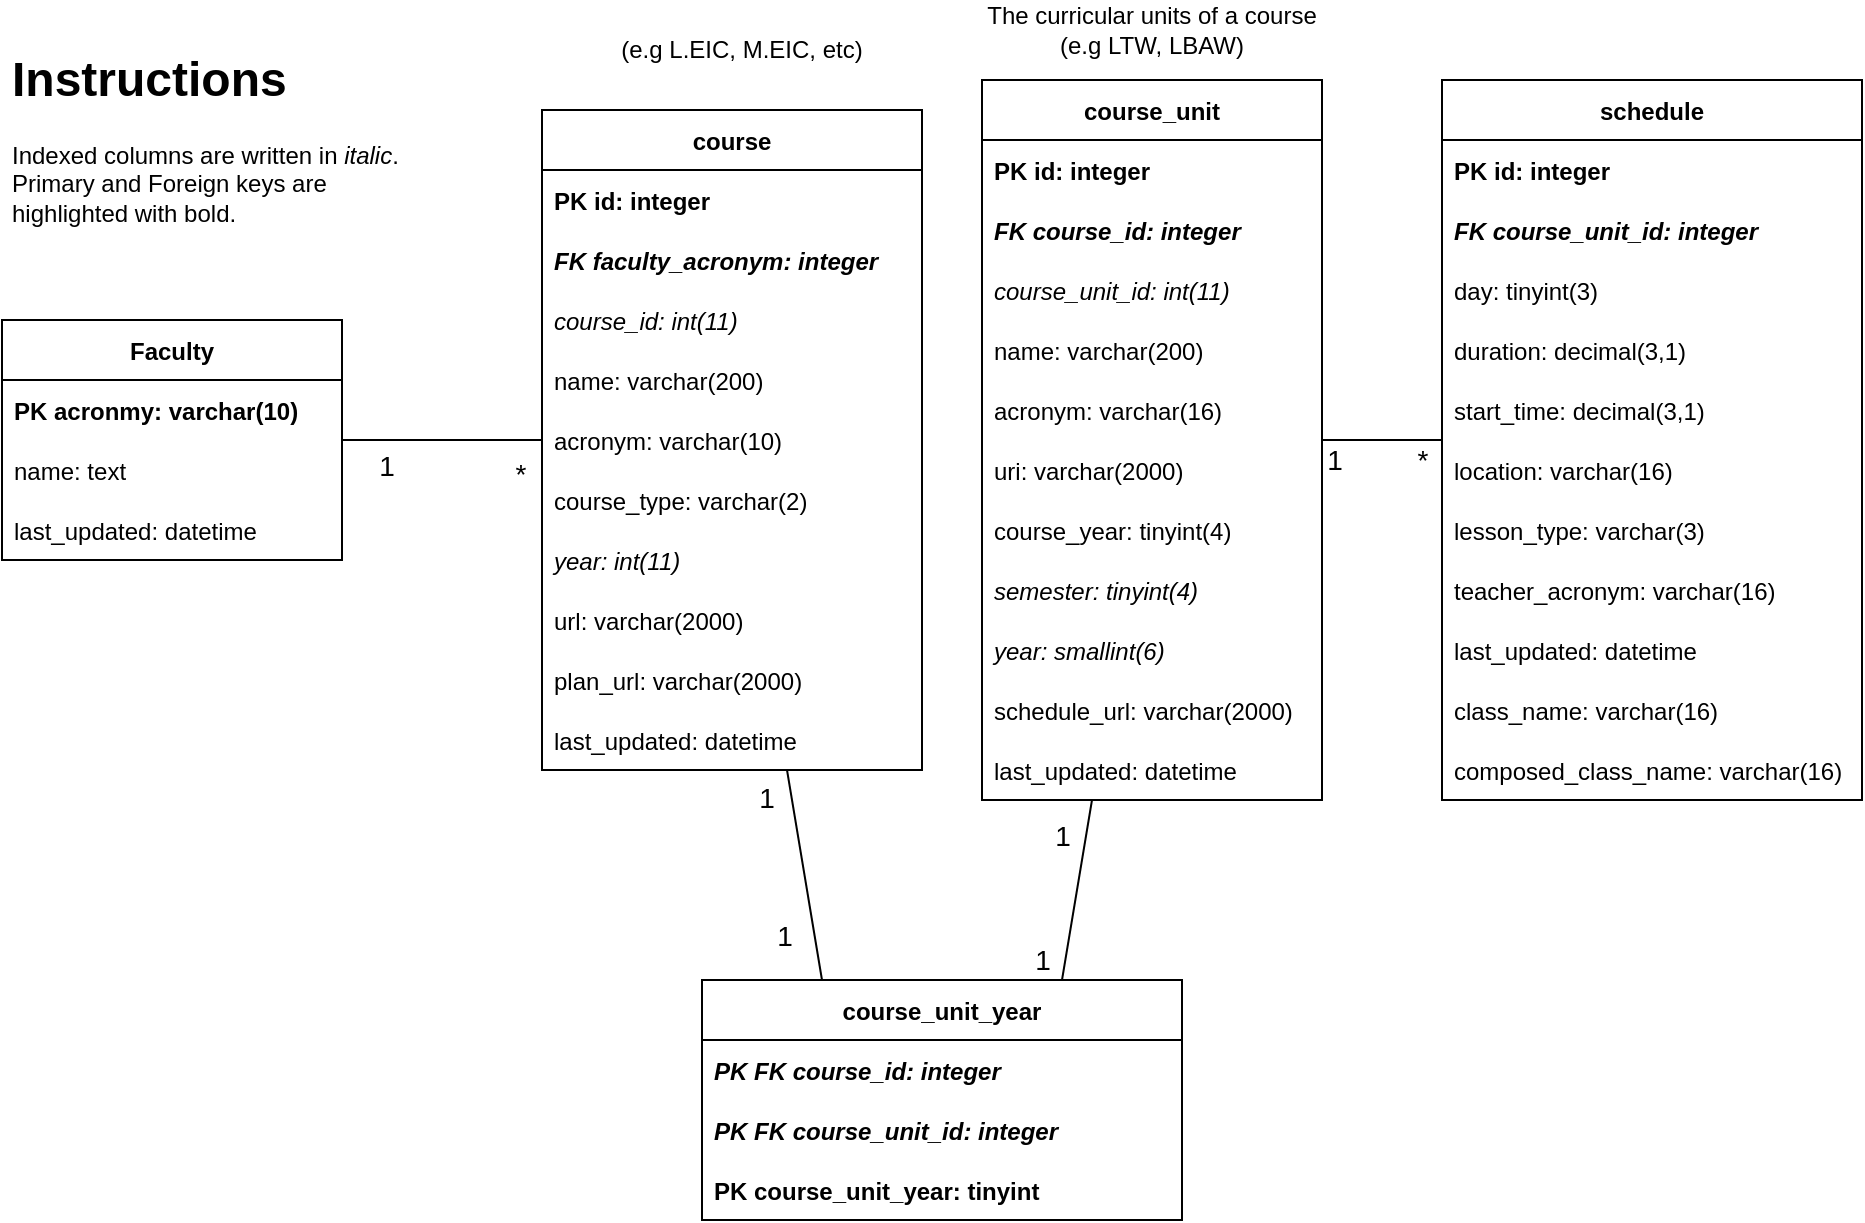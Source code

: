 <mxfile version="20.8.20" type="device"><diagram id="CuWUCVB4PWwjptIz1WBI" name="Page-1"><mxGraphModel dx="2284" dy="796" grid="1" gridSize="10" guides="1" tooltips="1" connect="1" arrows="1" fold="1" page="1" pageScale="1" pageWidth="850" pageHeight="1100" math="0" shadow="0"><root><mxCell id="0"/><mxCell id="1" parent="0"/><mxCell id="2" value="course_unit" style="swimlane;fontStyle=1;childLayout=stackLayout;horizontal=1;startSize=30;horizontalStack=0;resizeParent=1;resizeParentMax=0;resizeLast=0;collapsible=1;marginBottom=0;" parent="1" vertex="1"><mxGeometry x="330.0" y="170" width="170" height="360" as="geometry"/></mxCell><mxCell id="3" value="PK id: integer" style="text;strokeColor=none;fillColor=none;align=left;verticalAlign=middle;spacingLeft=4;spacingRight=4;overflow=hidden;points=[[0,0.5],[1,0.5]];portConstraint=eastwest;rotatable=0;fontStyle=1" parent="2" vertex="1"><mxGeometry y="30" width="170" height="30" as="geometry"/></mxCell><mxCell id="5" value="FK course_id: integer" style="text;strokeColor=none;fillColor=none;align=left;verticalAlign=middle;spacingLeft=4;spacingRight=4;overflow=hidden;points=[[0,0.5],[1,0.5]];portConstraint=eastwest;rotatable=0;fontStyle=3" parent="2" vertex="1"><mxGeometry y="60" width="170" height="30" as="geometry"/></mxCell><mxCell id="4" value="course_unit_id: int(11)" style="text;strokeColor=none;fillColor=none;align=left;verticalAlign=middle;spacingLeft=4;spacingRight=4;overflow=hidden;points=[[0,0.5],[1,0.5]];portConstraint=eastwest;rotatable=0;fontStyle=2" parent="2" vertex="1"><mxGeometry y="90" width="170" height="30" as="geometry"/></mxCell><mxCell id="8" value="name: varchar(200)" style="text;strokeColor=none;fillColor=none;align=left;verticalAlign=middle;spacingLeft=4;spacingRight=4;overflow=hidden;points=[[0,0.5],[1,0.5]];portConstraint=eastwest;rotatable=0;" parent="2" vertex="1"><mxGeometry y="120" width="170" height="30" as="geometry"/></mxCell><mxCell id="9" value="acronym: varchar(16)" style="text;strokeColor=none;fillColor=none;align=left;verticalAlign=middle;spacingLeft=4;spacingRight=4;overflow=hidden;points=[[0,0.5],[1,0.5]];portConstraint=eastwest;rotatable=0;" parent="2" vertex="1"><mxGeometry y="150" width="170" height="30" as="geometry"/></mxCell><mxCell id="10" value="uri: varchar(2000)" style="text;strokeColor=none;fillColor=none;align=left;verticalAlign=middle;spacingLeft=4;spacingRight=4;overflow=hidden;points=[[0,0.5],[1,0.5]];portConstraint=eastwest;rotatable=0;" parent="2" vertex="1"><mxGeometry y="180" width="170" height="30" as="geometry"/></mxCell><mxCell id="11" value="course_year: tinyint(4)" style="text;strokeColor=none;fillColor=none;align=left;verticalAlign=middle;spacingLeft=4;spacingRight=4;overflow=hidden;points=[[0,0.5],[1,0.5]];portConstraint=eastwest;rotatable=0;" parent="2" vertex="1"><mxGeometry y="210" width="170" height="30" as="geometry"/></mxCell><mxCell id="12" value="semester: tinyint(4)" style="text;strokeColor=none;fillColor=none;align=left;verticalAlign=middle;spacingLeft=4;spacingRight=4;overflow=hidden;points=[[0,0.5],[1,0.5]];portConstraint=eastwest;rotatable=0;fontStyle=2" parent="2" vertex="1"><mxGeometry y="240" width="170" height="30" as="geometry"/></mxCell><mxCell id="13" value="year: smallint(6)" style="text;strokeColor=none;fillColor=none;align=left;verticalAlign=middle;spacingLeft=4;spacingRight=4;overflow=hidden;points=[[0,0.5],[1,0.5]];portConstraint=eastwest;rotatable=0;fontStyle=2" parent="2" vertex="1"><mxGeometry y="270" width="170" height="30" as="geometry"/></mxCell><mxCell id="14" value="schedule_url: varchar(2000)" style="text;strokeColor=none;fillColor=none;align=left;verticalAlign=middle;spacingLeft=4;spacingRight=4;overflow=hidden;points=[[0,0.5],[1,0.5]];portConstraint=eastwest;rotatable=0;" parent="2" vertex="1"><mxGeometry y="300" width="170" height="30" as="geometry"/></mxCell><mxCell id="15" value="last_updated: datetime" style="text;strokeColor=none;fillColor=none;align=left;verticalAlign=middle;spacingLeft=4;spacingRight=4;overflow=hidden;points=[[0,0.5],[1,0.5]];portConstraint=eastwest;rotatable=0;" parent="2" vertex="1"><mxGeometry y="330" width="170" height="30" as="geometry"/></mxCell><mxCell id="7" value="The curricular units of a course (e.g LTW, LBAW)" style="text;html=1;strokeColor=none;fillColor=none;align=center;verticalAlign=middle;whiteSpace=wrap;rounded=0;" parent="1" vertex="1"><mxGeometry x="330.0" y="130" width="170" height="30" as="geometry"/></mxCell><mxCell id="16" value="&lt;h1&gt;Instructions&lt;/h1&gt;&lt;p&gt;Indexed columns are written in &lt;i&gt;italic&lt;/i&gt;. Primary and Foreign keys are highlighted with bold.&amp;nbsp;&lt;span&gt;&amp;nbsp;&lt;/span&gt;&lt;/p&gt;" style="text;html=1;strokeColor=none;fillColor=none;spacing=5;spacingTop=-20;whiteSpace=wrap;overflow=hidden;rounded=0;" parent="1" vertex="1"><mxGeometry x="-160" y="150" width="210" height="110" as="geometry"/></mxCell><mxCell id="29" style="edgeStyle=none;html=1;endArrow=none;endFill=0;" parent="1" source="17" target="2" edge="1"><mxGeometry relative="1" as="geometry"/></mxCell><mxCell id="30" value="&lt;font style=&quot;font-size: 14px&quot;&gt;1&lt;/font&gt;" style="edgeLabel;html=1;align=center;verticalAlign=middle;resizable=0;points=[];" parent="29" vertex="1" connectable="0"><mxGeometry x="0.861" y="3" relative="1" as="geometry"><mxPoint x="2" y="7" as="offset"/></mxGeometry></mxCell><mxCell id="31" value="&lt;font style=&quot;font-size: 14px&quot;&gt;*&lt;/font&gt;" style="edgeLabel;html=1;align=center;verticalAlign=middle;resizable=0;points=[];" parent="29" vertex="1" connectable="0"><mxGeometry x="-0.73" relative="1" as="geometry"><mxPoint x="-2" y="10" as="offset"/></mxGeometry></mxCell><mxCell id="17" value="schedule" style="swimlane;fontStyle=1;childLayout=stackLayout;horizontal=1;startSize=30;horizontalStack=0;resizeParent=1;resizeParentMax=0;resizeLast=0;collapsible=1;marginBottom=0;" parent="1" vertex="1"><mxGeometry x="560" y="170" width="210" height="360" as="geometry"/></mxCell><mxCell id="18" value="PK id: integer" style="text;strokeColor=none;fillColor=none;align=left;verticalAlign=middle;spacingLeft=4;spacingRight=4;overflow=hidden;points=[[0,0.5],[1,0.5]];portConstraint=eastwest;rotatable=0;fontStyle=1" parent="17" vertex="1"><mxGeometry y="30" width="210" height="30" as="geometry"/></mxCell><mxCell id="25" value="FK course_unit_id: integer" style="text;strokeColor=none;fillColor=none;align=left;verticalAlign=middle;spacingLeft=4;spacingRight=4;overflow=hidden;points=[[0,0.5],[1,0.5]];portConstraint=eastwest;rotatable=0;fontStyle=3" parent="17" vertex="1"><mxGeometry y="60" width="210" height="30" as="geometry"/></mxCell><mxCell id="19" value="day: tinyint(3)" style="text;strokeColor=none;fillColor=none;align=left;verticalAlign=middle;spacingLeft=4;spacingRight=4;overflow=hidden;points=[[0,0.5],[1,0.5]];portConstraint=eastwest;rotatable=0;" parent="17" vertex="1"><mxGeometry y="90" width="210" height="30" as="geometry"/></mxCell><mxCell id="20" value="duration: decimal(3,1)" style="text;strokeColor=none;fillColor=none;align=left;verticalAlign=middle;spacingLeft=4;spacingRight=4;overflow=hidden;points=[[0,0.5],[1,0.5]];portConstraint=eastwest;rotatable=0;" parent="17" vertex="1"><mxGeometry y="120" width="210" height="30" as="geometry"/></mxCell><mxCell id="21" value="start_time: decimal(3,1)" style="text;strokeColor=none;fillColor=none;align=left;verticalAlign=middle;spacingLeft=4;spacingRight=4;overflow=hidden;points=[[0,0.5],[1,0.5]];portConstraint=eastwest;rotatable=0;" parent="17" vertex="1"><mxGeometry y="150" width="210" height="30" as="geometry"/></mxCell><mxCell id="22" value="location: varchar(16)" style="text;strokeColor=none;fillColor=none;align=left;verticalAlign=middle;spacingLeft=4;spacingRight=4;overflow=hidden;points=[[0,0.5],[1,0.5]];portConstraint=eastwest;rotatable=0;" parent="17" vertex="1"><mxGeometry y="180" width="210" height="30" as="geometry"/></mxCell><mxCell id="23" value="lesson_type: varchar(3)" style="text;strokeColor=none;fillColor=none;align=left;verticalAlign=middle;spacingLeft=4;spacingRight=4;overflow=hidden;points=[[0,0.5],[1,0.5]];portConstraint=eastwest;rotatable=0;" parent="17" vertex="1"><mxGeometry y="210" width="210" height="30" as="geometry"/></mxCell><mxCell id="24" value="teacher_acronym: varchar(16)" style="text;strokeColor=none;fillColor=none;align=left;verticalAlign=middle;spacingLeft=4;spacingRight=4;overflow=hidden;points=[[0,0.5],[1,0.5]];portConstraint=eastwest;rotatable=0;" parent="17" vertex="1"><mxGeometry y="240" width="210" height="30" as="geometry"/></mxCell><mxCell id="26" value="last_updated: datetime" style="text;strokeColor=none;fillColor=none;align=left;verticalAlign=middle;spacingLeft=4;spacingRight=4;overflow=hidden;points=[[0,0.5],[1,0.5]];portConstraint=eastwest;rotatable=0;" parent="17" vertex="1"><mxGeometry y="270" width="210" height="30" as="geometry"/></mxCell><mxCell id="27" value="class_name: varchar(16)" style="text;strokeColor=none;fillColor=none;align=left;verticalAlign=middle;spacingLeft=4;spacingRight=4;overflow=hidden;points=[[0,0.5],[1,0.5]];portConstraint=eastwest;rotatable=0;" parent="17" vertex="1"><mxGeometry y="300" width="210" height="30" as="geometry"/></mxCell><mxCell id="28" value="composed_class_name: varchar(16)" style="text;strokeColor=none;fillColor=none;align=left;verticalAlign=middle;spacingLeft=4;spacingRight=4;overflow=hidden;points=[[0,0.5],[1,0.5]];portConstraint=eastwest;rotatable=0;" parent="17" vertex="1"><mxGeometry y="330" width="210" height="30" as="geometry"/></mxCell><mxCell id="32" value="course" style="swimlane;fontStyle=1;childLayout=stackLayout;horizontal=1;startSize=30;horizontalStack=0;resizeParent=1;resizeParentMax=0;resizeLast=0;collapsible=1;marginBottom=0;" parent="1" vertex="1"><mxGeometry x="110" y="185" width="190" height="330" as="geometry"/></mxCell><mxCell id="33" value="PK id: integer" style="text;strokeColor=none;fillColor=none;align=left;verticalAlign=middle;spacingLeft=4;spacingRight=4;overflow=hidden;points=[[0,0.5],[1,0.5]];portConstraint=eastwest;rotatable=0;fontStyle=1" parent="32" vertex="1"><mxGeometry y="30" width="190" height="30" as="geometry"/></mxCell><mxCell id="35" value="FK faculty_acronym: integer" style="text;strokeColor=none;fillColor=none;align=left;verticalAlign=middle;spacingLeft=4;spacingRight=4;overflow=hidden;points=[[0,0.5],[1,0.5]];portConstraint=eastwest;rotatable=0;fontStyle=3" parent="32" vertex="1"><mxGeometry y="60" width="190" height="30" as="geometry"/></mxCell><mxCell id="34" value="course_id: int(11)" style="text;strokeColor=none;fillColor=none;align=left;verticalAlign=middle;spacingLeft=4;spacingRight=4;overflow=hidden;points=[[0,0.5],[1,0.5]];portConstraint=eastwest;rotatable=0;fontStyle=2" parent="32" vertex="1"><mxGeometry y="90" width="190" height="30" as="geometry"/></mxCell><mxCell id="36" value="name: varchar(200)" style="text;strokeColor=none;fillColor=none;align=left;verticalAlign=middle;spacingLeft=4;spacingRight=4;overflow=hidden;points=[[0,0.5],[1,0.5]];portConstraint=eastwest;rotatable=0;fontStyle=0" parent="32" vertex="1"><mxGeometry y="120" width="190" height="30" as="geometry"/></mxCell><mxCell id="37" value="acronym: varchar(10)" style="text;strokeColor=none;fillColor=none;align=left;verticalAlign=middle;spacingLeft=4;spacingRight=4;overflow=hidden;points=[[0,0.5],[1,0.5]];portConstraint=eastwest;rotatable=0;fontStyle=0" parent="32" vertex="1"><mxGeometry y="150" width="190" height="30" as="geometry"/></mxCell><mxCell id="38" value="course_type: varchar(2)" style="text;strokeColor=none;fillColor=none;align=left;verticalAlign=middle;spacingLeft=4;spacingRight=4;overflow=hidden;points=[[0,0.5],[1,0.5]];portConstraint=eastwest;rotatable=0;fontStyle=0" parent="32" vertex="1"><mxGeometry y="180" width="190" height="30" as="geometry"/></mxCell><mxCell id="39" value="year: int(11)" style="text;strokeColor=none;fillColor=none;align=left;verticalAlign=middle;spacingLeft=4;spacingRight=4;overflow=hidden;points=[[0,0.5],[1,0.5]];portConstraint=eastwest;rotatable=0;fontStyle=2" parent="32" vertex="1"><mxGeometry y="210" width="190" height="30" as="geometry"/></mxCell><mxCell id="40" value="url: varchar(2000)" style="text;strokeColor=none;fillColor=none;align=left;verticalAlign=middle;spacingLeft=4;spacingRight=4;overflow=hidden;points=[[0,0.5],[1,0.5]];portConstraint=eastwest;rotatable=0;fontStyle=0" parent="32" vertex="1"><mxGeometry y="240" width="190" height="30" as="geometry"/></mxCell><mxCell id="41" value="plan_url: varchar(2000)" style="text;strokeColor=none;fillColor=none;align=left;verticalAlign=middle;spacingLeft=4;spacingRight=4;overflow=hidden;points=[[0,0.5],[1,0.5]];portConstraint=eastwest;rotatable=0;fontStyle=0" parent="32" vertex="1"><mxGeometry y="270" width="190" height="30" as="geometry"/></mxCell><mxCell id="42" value="last_updated: datetime" style="text;strokeColor=none;fillColor=none;align=left;verticalAlign=middle;spacingLeft=4;spacingRight=4;overflow=hidden;points=[[0,0.5],[1,0.5]];portConstraint=eastwest;rotatable=0;fontStyle=0" parent="32" vertex="1"><mxGeometry y="300" width="190" height="30" as="geometry"/></mxCell><mxCell id="49" value="(e.g L.EIC, M.EIC, etc)" style="text;html=1;strokeColor=none;fillColor=none;align=center;verticalAlign=middle;whiteSpace=wrap;rounded=0;" parent="1" vertex="1"><mxGeometry x="125.0" y="140" width="170" height="30" as="geometry"/></mxCell><mxCell id="61" style="edgeStyle=none;html=1;endArrow=none;endFill=0;" parent="1" source="50" target="32" edge="1"><mxGeometry relative="1" as="geometry"/></mxCell><mxCell id="63" value="1" style="edgeLabel;html=1;align=center;verticalAlign=middle;resizable=0;points=[];fontSize=14;" parent="61" vertex="1" connectable="0"><mxGeometry x="-0.4" y="-5" relative="1" as="geometry"><mxPoint x="-8" y="8" as="offset"/></mxGeometry></mxCell><mxCell id="50" value="Faculty" style="swimlane;fontStyle=1;childLayout=stackLayout;horizontal=1;startSize=30;horizontalStack=0;resizeParent=1;resizeParentMax=0;resizeLast=0;collapsible=1;marginBottom=0;" parent="1" vertex="1"><mxGeometry x="-160" y="290" width="170" height="120" as="geometry"/></mxCell><mxCell id="52" value="PK acronmy: varchar(10)" style="text;strokeColor=none;fillColor=none;align=left;verticalAlign=middle;spacingLeft=4;spacingRight=4;overflow=hidden;points=[[0,0.5],[1,0.5]];portConstraint=eastwest;rotatable=0;fontStyle=1" parent="50" vertex="1"><mxGeometry y="30" width="170" height="30" as="geometry"/></mxCell><mxCell id="53" value="name: text" style="text;strokeColor=none;fillColor=none;align=left;verticalAlign=middle;spacingLeft=4;spacingRight=4;overflow=hidden;points=[[0,0.5],[1,0.5]];portConstraint=eastwest;rotatable=0;fontStyle=0" parent="50" vertex="1"><mxGeometry y="60" width="170" height="30" as="geometry"/></mxCell><mxCell id="54" value="last_updated: datetime" style="text;strokeColor=none;fillColor=none;align=left;verticalAlign=middle;spacingLeft=4;spacingRight=4;overflow=hidden;points=[[0,0.5],[1,0.5]];portConstraint=eastwest;rotatable=0;fontStyle=0" parent="50" vertex="1"><mxGeometry y="90" width="170" height="30" as="geometry"/></mxCell><mxCell id="64" value="*" style="edgeLabel;html=1;align=center;verticalAlign=middle;resizable=0;points=[];fontSize=14;" parent="1" vertex="1" connectable="0"><mxGeometry x="102" y="364" as="geometry"><mxPoint x="-3" y="3" as="offset"/></mxGeometry></mxCell><mxCell id="bfjoCroqlO3D03X-d8Di-65" value="course_unit_year" style="swimlane;fontStyle=1;childLayout=stackLayout;horizontal=1;startSize=30;horizontalStack=0;resizeParent=1;resizeParentMax=0;resizeLast=0;collapsible=1;marginBottom=0;" vertex="1" parent="1"><mxGeometry x="190" y="620" width="240" height="120" as="geometry"/></mxCell><mxCell id="bfjoCroqlO3D03X-d8Di-66" value="PK FK course_id: integer" style="text;strokeColor=none;fillColor=none;align=left;verticalAlign=middle;spacingLeft=4;spacingRight=4;overflow=hidden;points=[[0,0.5],[1,0.5]];portConstraint=eastwest;rotatable=0;fontStyle=3" vertex="1" parent="bfjoCroqlO3D03X-d8Di-65"><mxGeometry y="30" width="240" height="30" as="geometry"/></mxCell><mxCell id="bfjoCroqlO3D03X-d8Di-67" value="PK FK course_unit_id: integer" style="text;strokeColor=none;fillColor=none;align=left;verticalAlign=middle;spacingLeft=4;spacingRight=4;overflow=hidden;points=[[0,0.5],[1,0.5]];portConstraint=eastwest;rotatable=0;fontStyle=3" vertex="1" parent="bfjoCroqlO3D03X-d8Di-65"><mxGeometry y="60" width="240" height="30" as="geometry"/></mxCell><mxCell id="bfjoCroqlO3D03X-d8Di-68" value="PK course_unit_year: tinyint" style="text;strokeColor=none;fillColor=none;align=left;verticalAlign=middle;spacingLeft=4;spacingRight=4;overflow=hidden;points=[[0,0.5],[1,0.5]];portConstraint=eastwest;rotatable=0;fontStyle=1" vertex="1" parent="bfjoCroqlO3D03X-d8Di-65"><mxGeometry y="90" width="240" height="30" as="geometry"/></mxCell><mxCell id="bfjoCroqlO3D03X-d8Di-77" value="" style="endArrow=none;html=1;rounded=0;exitX=0.25;exitY=0;exitDx=0;exitDy=0;" edge="1" parent="1" source="bfjoCroqlO3D03X-d8Di-65" target="32"><mxGeometry width="50" height="50" relative="1" as="geometry"><mxPoint x="150" y="580" as="sourcePoint"/><mxPoint x="200" y="530" as="targetPoint"/></mxGeometry></mxCell><mxCell id="bfjoCroqlO3D03X-d8Di-79" value="1" style="edgeLabel;html=1;align=center;verticalAlign=middle;resizable=0;points=[];fontSize=14;" vertex="1" connectable="0" parent="bfjoCroqlO3D03X-d8Di-77"><mxGeometry x="0.735" relative="1" as="geometry"><mxPoint x="-13" as="offset"/></mxGeometry></mxCell><mxCell id="bfjoCroqlO3D03X-d8Di-81" value="1" style="edgeLabel;html=1;align=center;verticalAlign=middle;resizable=0;points=[];fontSize=14;" vertex="1" connectable="0" parent="bfjoCroqlO3D03X-d8Di-77"><mxGeometry x="-0.59" y="-2" relative="1" as="geometry"><mxPoint x="-18" as="offset"/></mxGeometry></mxCell><mxCell id="bfjoCroqlO3D03X-d8Di-78" value="" style="endArrow=none;html=1;rounded=0;exitX=0.75;exitY=0;exitDx=0;exitDy=0;" edge="1" parent="1" source="bfjoCroqlO3D03X-d8Di-65" target="2"><mxGeometry width="50" height="50" relative="1" as="geometry"><mxPoint x="299" y="630" as="sourcePoint"/><mxPoint x="263" y="525" as="targetPoint"/></mxGeometry></mxCell><mxCell id="bfjoCroqlO3D03X-d8Di-82" value="1" style="edgeLabel;html=1;align=center;verticalAlign=middle;resizable=0;points=[];fontSize=14;" vertex="1" connectable="0" parent="bfjoCroqlO3D03X-d8Di-78"><mxGeometry x="0.604" y="-1" relative="1" as="geometry"><mxPoint x="-13" as="offset"/></mxGeometry></mxCell><mxCell id="bfjoCroqlO3D03X-d8Di-83" value="1" style="edgeLabel;html=1;align=center;verticalAlign=middle;resizable=0;points=[];fontSize=14;" vertex="1" connectable="0" parent="bfjoCroqlO3D03X-d8Di-78"><mxGeometry x="-0.611" y="3" relative="1" as="geometry"><mxPoint x="-10" y="8" as="offset"/></mxGeometry></mxCell></root></mxGraphModel></diagram></mxfile>